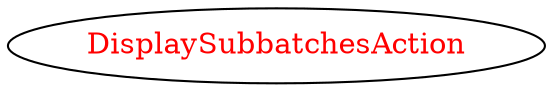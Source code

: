 digraph dependencyGraph {
 concentrate=true;
 ranksep="2.0";
 rankdir="LR"; 
 splines="ortho";
"DisplaySubbatchesAction" [fontcolor="red"];
}